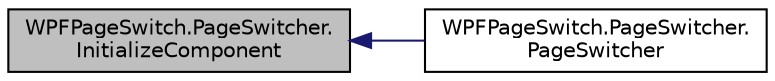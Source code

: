 digraph "WPFPageSwitch.PageSwitcher.InitializeComponent"
{
  edge [fontname="Helvetica",fontsize="10",labelfontname="Helvetica",labelfontsize="10"];
  node [fontname="Helvetica",fontsize="10",shape=record];
  rankdir="LR";
  Node1 [label="WPFPageSwitch.PageSwitcher.\lInitializeComponent",height=0.2,width=0.4,color="black", fillcolor="grey75", style="filled" fontcolor="black"];
  Node1 -> Node2 [dir="back",color="midnightblue",fontsize="10",style="solid",fontname="Helvetica"];
  Node2 [label="WPFPageSwitch.PageSwitcher.\lPageSwitcher",height=0.2,width=0.4,color="black", fillcolor="white", style="filled",URL="$d1/de4/class_w_p_f_page_switch_1_1_page_switcher.html#a11ddf72adcca16ab0cdc1437b762e46f",tooltip="Initialisation du switcher et lancement du menu principal "];
}
